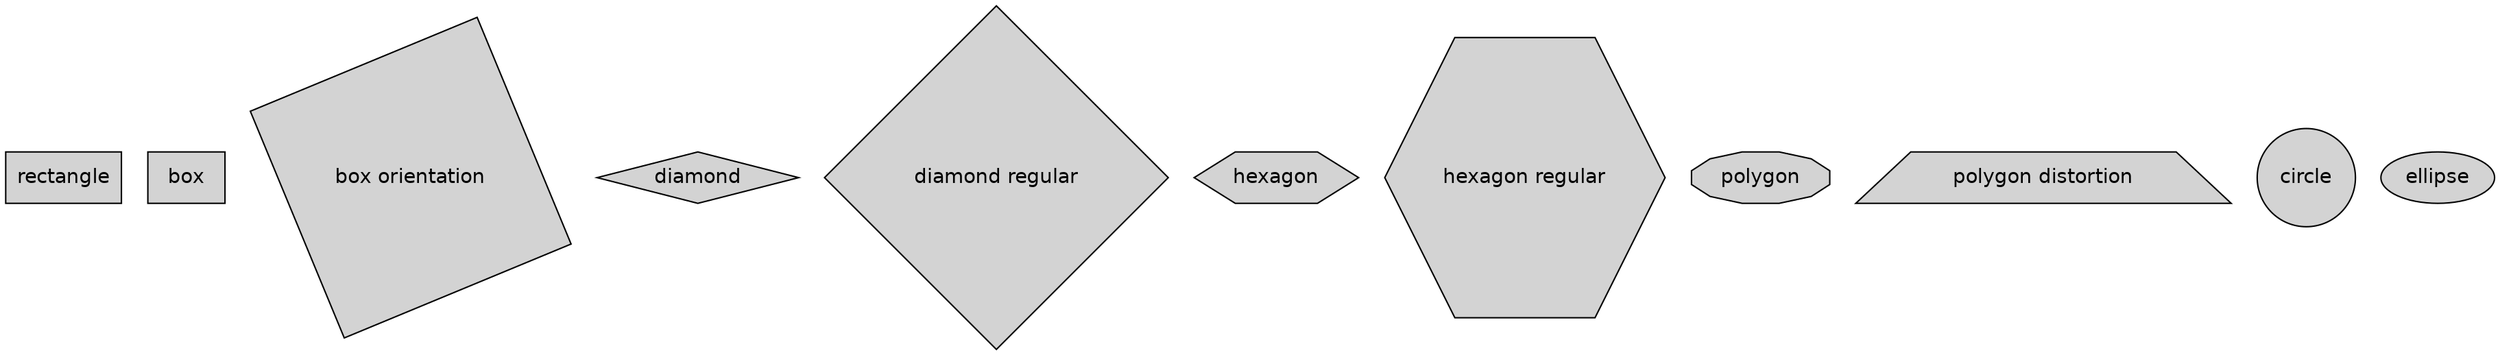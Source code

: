 digraph
{
    node [style="filled", fontname="Helvetica"];

    "rectangle" [shape="rectangle"];

    "box" [shape="box"];
    "box orientation" [shape="box", orientation=22.5, regular=true];

    "diamond" [shape="diamond"]; 
    "diamond regular" [shape="diamond", regular=true];

    "hexagon" [shape="hexagon"];
    "hexagon regular" [shape="hexagon", regular=true];

    "polygon" [shape="polygon", sides=12];
    "polygon distortion" [shape="polygon", distortion=-0.25];

    "circle" [shape="circle"];
    "ellipse" [shape="ellipse"];
}
